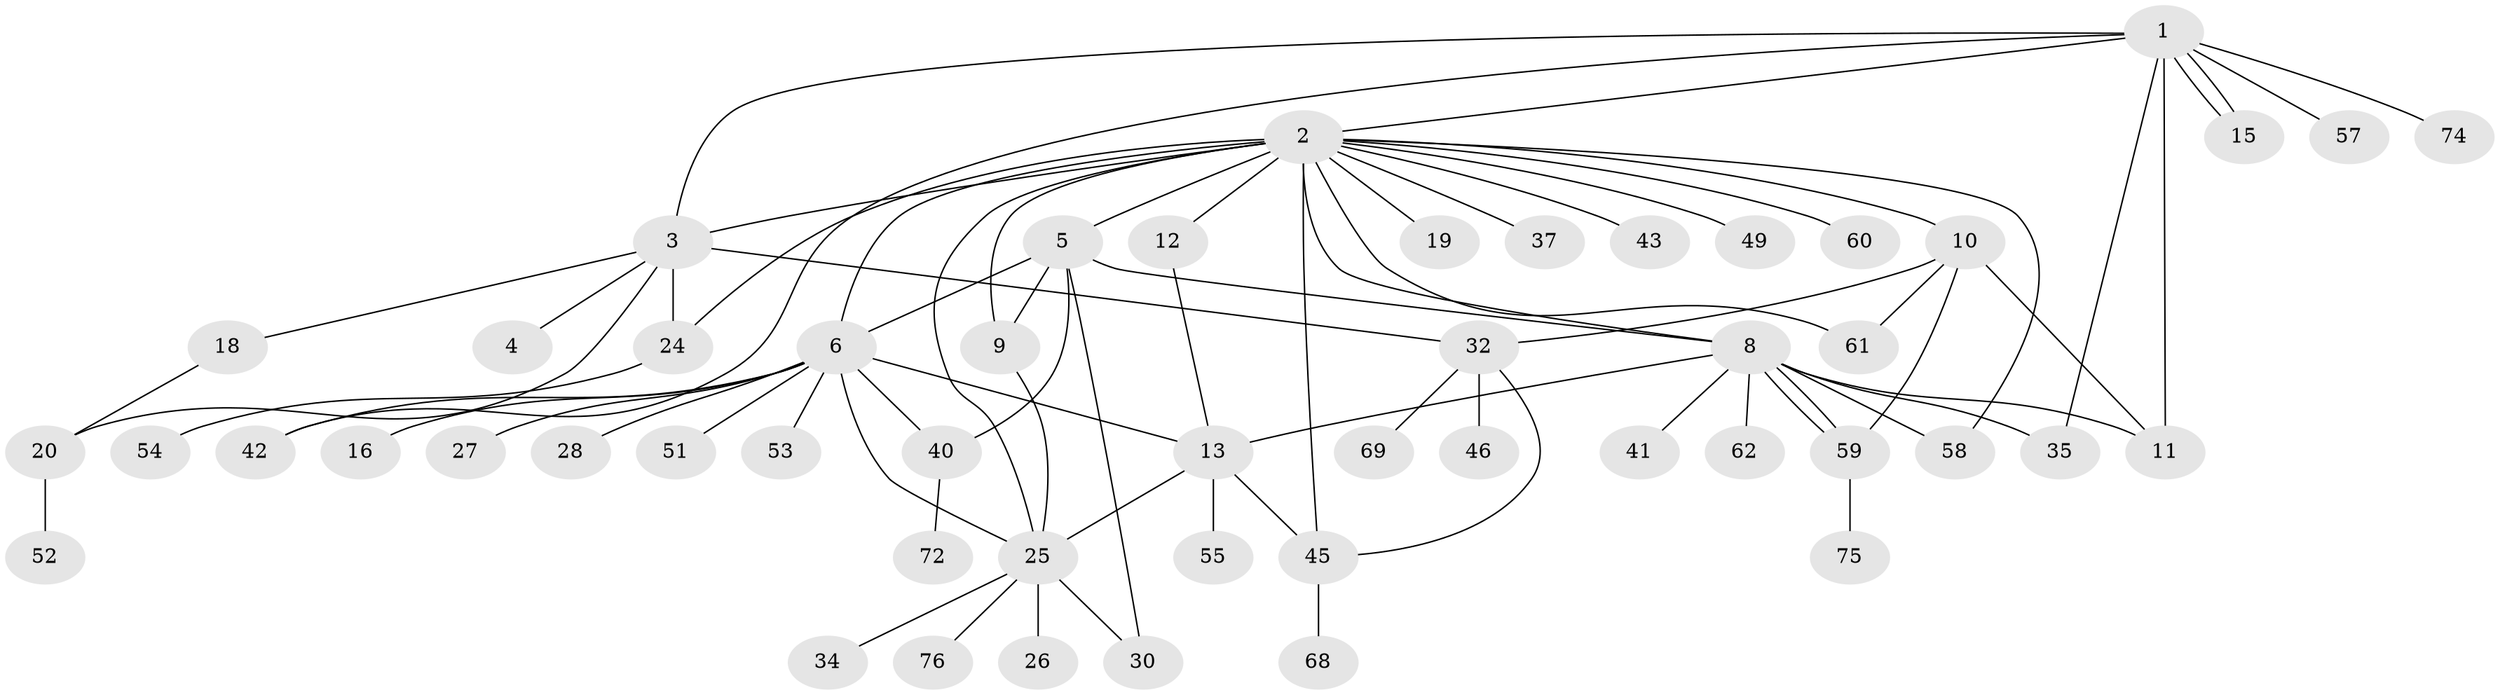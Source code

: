 // Generated by graph-tools (version 1.1) at 2025/23/03/03/25 07:23:55]
// undirected, 51 vertices, 75 edges
graph export_dot {
graph [start="1"]
  node [color=gray90,style=filled];
  1 [super="+21"];
  2 [super="+7"];
  3 [super="+17"];
  4 [super="+23"];
  5 [super="+50"];
  6 [super="+48"];
  8 [super="+33"];
  9;
  10 [super="+31"];
  11;
  12 [super="+70"];
  13 [super="+14"];
  15 [super="+64"];
  16;
  18;
  19 [super="+22"];
  20 [super="+38"];
  24 [super="+29"];
  25 [super="+44"];
  26;
  27;
  28;
  30 [super="+39"];
  32 [super="+71"];
  34 [super="+36"];
  35;
  37;
  40 [super="+65"];
  41;
  42;
  43;
  45 [super="+47"];
  46;
  49;
  51;
  52;
  53;
  54 [super="+56"];
  55 [super="+67"];
  57;
  58;
  59 [super="+77"];
  60 [super="+66"];
  61 [super="+63"];
  62 [super="+73"];
  68;
  69;
  72;
  74;
  75;
  76;
  1 -- 2;
  1 -- 3;
  1 -- 11;
  1 -- 15;
  1 -- 15;
  1 -- 35;
  1 -- 42;
  1 -- 57;
  1 -- 74;
  2 -- 3;
  2 -- 5;
  2 -- 8;
  2 -- 9;
  2 -- 10;
  2 -- 19;
  2 -- 37;
  2 -- 43;
  2 -- 45;
  2 -- 49;
  2 -- 58;
  2 -- 60;
  2 -- 6;
  2 -- 24;
  2 -- 12 [weight=2];
  2 -- 61;
  2 -- 25;
  3 -- 4;
  3 -- 18;
  3 -- 20;
  3 -- 32;
  3 -- 24;
  5 -- 6;
  5 -- 8;
  5 -- 30;
  5 -- 40;
  5 -- 9;
  6 -- 13 [weight=2];
  6 -- 16;
  6 -- 25;
  6 -- 27;
  6 -- 28;
  6 -- 42;
  6 -- 51;
  6 -- 53;
  6 -- 40;
  8 -- 11;
  8 -- 35;
  8 -- 41;
  8 -- 58;
  8 -- 59;
  8 -- 59;
  8 -- 62;
  8 -- 13;
  9 -- 25;
  10 -- 59;
  10 -- 32;
  10 -- 11;
  10 -- 61;
  12 -- 13;
  13 -- 25;
  13 -- 45;
  13 -- 55;
  18 -- 20;
  20 -- 52;
  24 -- 54;
  25 -- 26;
  25 -- 34;
  25 -- 76;
  25 -- 30;
  32 -- 46;
  32 -- 69;
  32 -- 45;
  40 -- 72;
  45 -- 68;
  59 -- 75;
}
